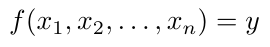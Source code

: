 \documentclass[tikz]{standalone}
\begin{document}
\begin{tikzpicture}
    \node at (0,0) {$f(x_1, x_2, \ldots, x_n) = y$};
\end{tikzpicture}
\end{document}
